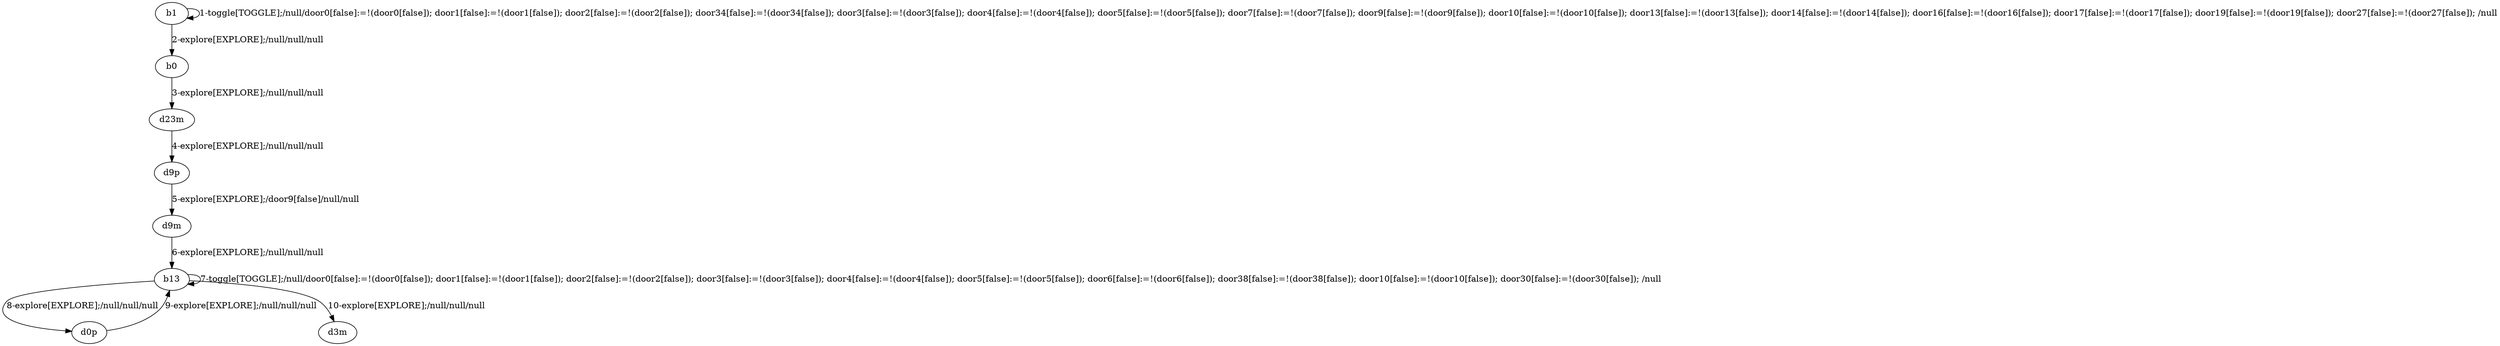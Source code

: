 # Total number of goals covered by this test: 1
# d0p --> b13

digraph g {
"b1" -> "b1" [label = "1-toggle[TOGGLE];/null/door0[false]:=!(door0[false]); door1[false]:=!(door1[false]); door2[false]:=!(door2[false]); door34[false]:=!(door34[false]); door3[false]:=!(door3[false]); door4[false]:=!(door4[false]); door5[false]:=!(door5[false]); door7[false]:=!(door7[false]); door9[false]:=!(door9[false]); door10[false]:=!(door10[false]); door13[false]:=!(door13[false]); door14[false]:=!(door14[false]); door16[false]:=!(door16[false]); door17[false]:=!(door17[false]); door19[false]:=!(door19[false]); door27[false]:=!(door27[false]); /null"];
"b1" -> "b0" [label = "2-explore[EXPLORE];/null/null/null"];
"b0" -> "d23m" [label = "3-explore[EXPLORE];/null/null/null"];
"d23m" -> "d9p" [label = "4-explore[EXPLORE];/null/null/null"];
"d9p" -> "d9m" [label = "5-explore[EXPLORE];/door9[false]/null/null"];
"d9m" -> "b13" [label = "6-explore[EXPLORE];/null/null/null"];
"b13" -> "b13" [label = "7-toggle[TOGGLE];/null/door0[false]:=!(door0[false]); door1[false]:=!(door1[false]); door2[false]:=!(door2[false]); door3[false]:=!(door3[false]); door4[false]:=!(door4[false]); door5[false]:=!(door5[false]); door6[false]:=!(door6[false]); door38[false]:=!(door38[false]); door10[false]:=!(door10[false]); door30[false]:=!(door30[false]); /null"];
"b13" -> "d0p" [label = "8-explore[EXPLORE];/null/null/null"];
"d0p" -> "b13" [label = "9-explore[EXPLORE];/null/null/null"];
"b13" -> "d3m" [label = "10-explore[EXPLORE];/null/null/null"];
}
